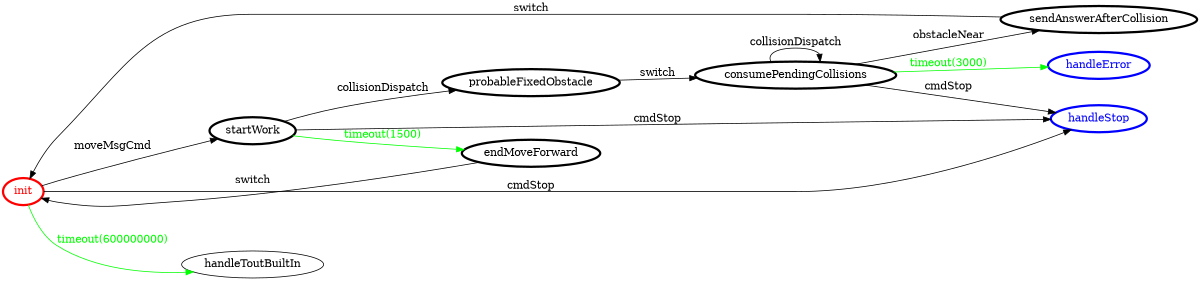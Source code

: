 /*
*
* A GraphViz DOT FSM description 
* Please use a GraphViz visualizer (like http://www.webgraphviz.com)
*  
*/

digraph finite_state_machine {
	rankdir=LR
	size="8,5"
	
	init [ color = red ][ fontcolor = red ][ penwidth = 3 ]
	startWork [ color = black ][ fontcolor = black ][ penwidth = 3 ]
	probableFixedObstacle [ color = black ][ fontcolor = black ][ penwidth = 3 ]
	endMoveForward [ color = black ][ fontcolor = black ][ penwidth = 3 ]
	sendAnswerAfterCollision [ color = black ][ fontcolor = black ][ penwidth = 3 ]
	consumePendingCollisions [ color = black ][ fontcolor = black ][ penwidth = 3 ]
	handleError [ color = blue ][ fontcolor = blue ][ penwidth = 3 ]
	handleStop [ color = blue ][ fontcolor = blue ][ penwidth = 3 ]
	
	startWork -> handleStop [ label = "cmdStop" ][ color = black ][ fontcolor = black ]
	probableFixedObstacle -> consumePendingCollisions [ label = "switch" ][ color = black ][ fontcolor = black ]
	consumePendingCollisions -> handleError [ label = "timeout(3000)" ][ color = green ][ fontcolor = green ]
	consumePendingCollisions -> consumePendingCollisions [ label = "collisionDispatch" ][ color = black ][ fontcolor = black ]
	consumePendingCollisions -> handleStop [ label = "cmdStop" ][ color = black ][ fontcolor = black ]
	startWork -> probableFixedObstacle [ label = "collisionDispatch" ][ color = black ][ fontcolor = black ]
	init -> startWork [ label = "moveMsgCmd" ][ color = black ][ fontcolor = black ]
	endMoveForward -> init [ label = "switch" ][ color = black ][ fontcolor = black ]
	consumePendingCollisions -> sendAnswerAfterCollision [ label = "obstacleNear" ][ color = black ][ fontcolor = black ]
	init -> handleStop [ label = "cmdStop" ][ color = black ][ fontcolor = black ]
	startWork -> endMoveForward [ label = "timeout(1500)" ][ color = green ][ fontcolor = green ]
	init -> handleToutBuiltIn [ label = "timeout(600000000)" ][ color = green ][ fontcolor = green ]
	sendAnswerAfterCollision -> init [ label = "switch" ][ color = black ][ fontcolor = black ]
}
